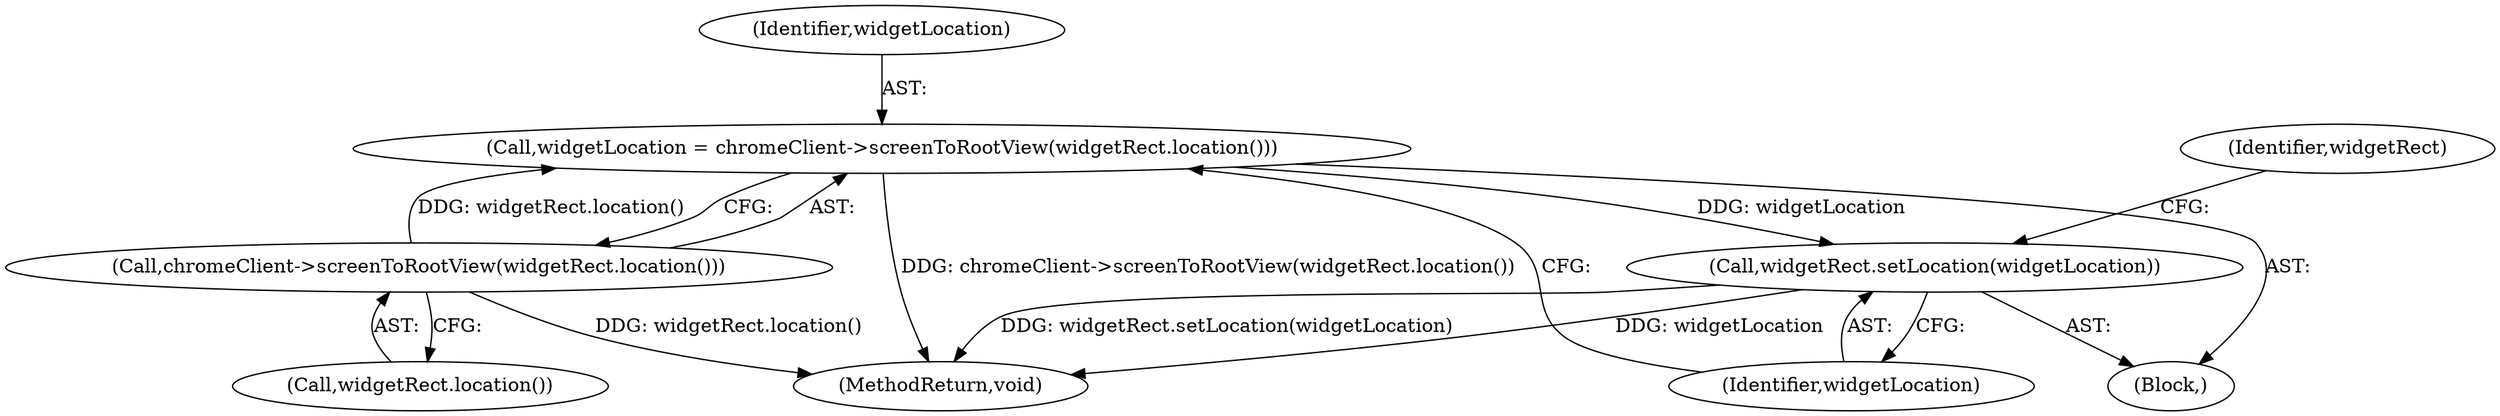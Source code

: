 digraph "1_Chrome_c7e50b5ef454efd6ab9527d795442c213eeb6afa_0@del" {
"1000143" [label="(Call,widgetLocation = chromeClient->screenToRootView(widgetRect.location()))"];
"1000145" [label="(Call,chromeClient->screenToRootView(widgetRect.location()))"];
"1000147" [label="(Call,widgetRect.setLocation(widgetLocation))"];
"1000143" [label="(Call,widgetLocation = chromeClient->screenToRootView(widgetRect.location()))"];
"1000150" [label="(Identifier,widgetRect)"];
"1000147" [label="(Call,widgetRect.setLocation(widgetLocation))"];
"1000148" [label="(Identifier,widgetLocation)"];
"1000152" [label="(MethodReturn,void)"];
"1000145" [label="(Call,chromeClient->screenToRootView(widgetRect.location()))"];
"1000141" [label="(Block,)"];
"1000146" [label="(Call,widgetRect.location())"];
"1000144" [label="(Identifier,widgetLocation)"];
"1000143" -> "1000141"  [label="AST: "];
"1000143" -> "1000145"  [label="CFG: "];
"1000144" -> "1000143"  [label="AST: "];
"1000145" -> "1000143"  [label="AST: "];
"1000148" -> "1000143"  [label="CFG: "];
"1000143" -> "1000152"  [label="DDG: chromeClient->screenToRootView(widgetRect.location())"];
"1000145" -> "1000143"  [label="DDG: widgetRect.location()"];
"1000143" -> "1000147"  [label="DDG: widgetLocation"];
"1000145" -> "1000146"  [label="CFG: "];
"1000146" -> "1000145"  [label="AST: "];
"1000145" -> "1000152"  [label="DDG: widgetRect.location()"];
"1000147" -> "1000141"  [label="AST: "];
"1000147" -> "1000148"  [label="CFG: "];
"1000148" -> "1000147"  [label="AST: "];
"1000150" -> "1000147"  [label="CFG: "];
"1000147" -> "1000152"  [label="DDG: widgetLocation"];
"1000147" -> "1000152"  [label="DDG: widgetRect.setLocation(widgetLocation)"];
}
